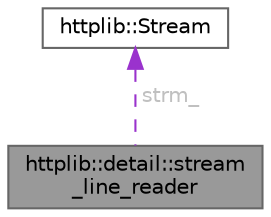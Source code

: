digraph "httplib::detail::stream_line_reader"
{
 // LATEX_PDF_SIZE
  bgcolor="transparent";
  edge [fontname=Helvetica,fontsize=10,labelfontname=Helvetica,labelfontsize=10];
  node [fontname=Helvetica,fontsize=10,shape=box,height=0.2,width=0.4];
  Node1 [id="Node000001",label="httplib::detail::stream\l_line_reader",height=0.2,width=0.4,color="gray40", fillcolor="grey60", style="filled", fontcolor="black",tooltip=" "];
  Node2 -> Node1 [id="edge1_Node000001_Node000002",dir="back",color="darkorchid3",style="dashed",tooltip=" ",label=" strm_",fontcolor="grey" ];
  Node2 [id="Node000002",label="httplib::Stream",height=0.2,width=0.4,color="gray40", fillcolor="white", style="filled",URL="$classhttplib_1_1_stream.html",tooltip=" "];
}
